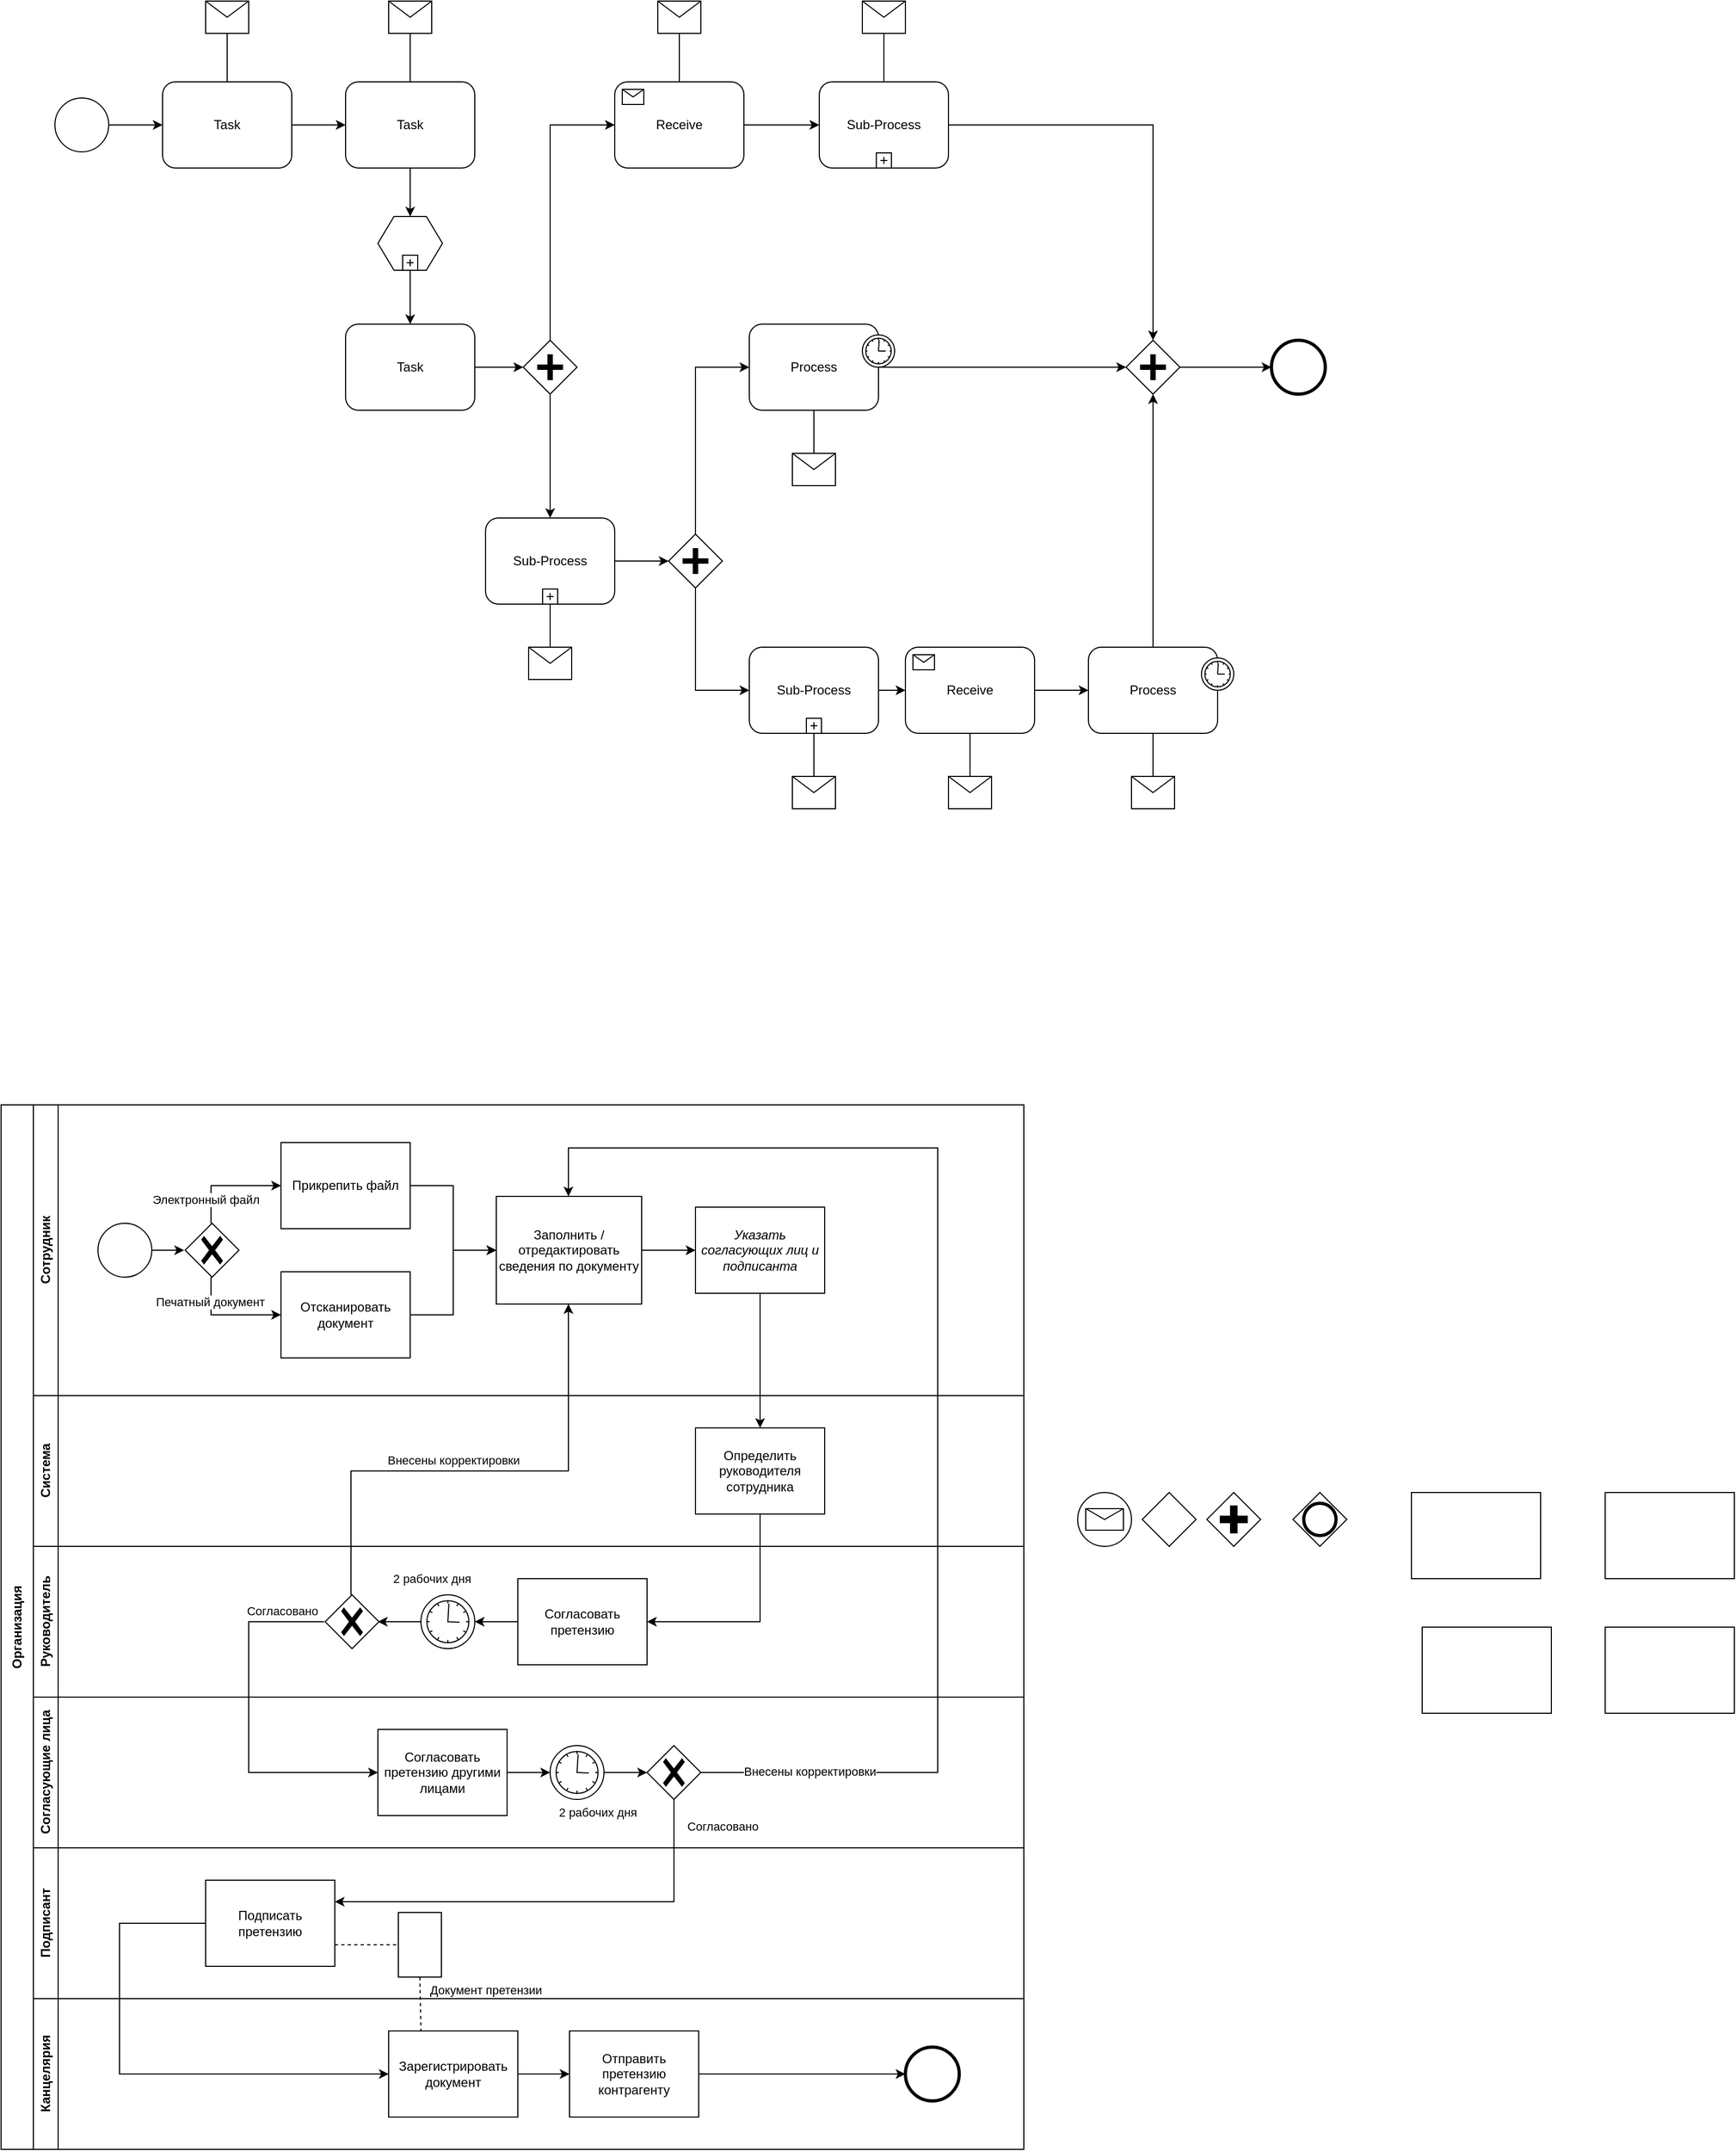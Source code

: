 <mxfile version="27.0.6">
  <diagram name="Page-1" id="2a216829-ef6e-dabb-86c1-c78162f3ba2b">
    <mxGraphModel dx="813" dy="467" grid="1" gridSize="10" guides="1" tooltips="1" connect="1" arrows="1" fold="1" page="1" pageScale="1" pageWidth="850" pageHeight="1100" background="none" math="0" shadow="0">
      <root>
        <mxCell id="0" />
        <mxCell id="1" parent="0" />
        <mxCell id="7a84cebc1def654-1" value="" style="shape=mxgraph.bpmn.shape;html=1;verticalLabelPosition=bottom;labelBackgroundColor=#ffffff;verticalAlign=top;perimeter=ellipsePerimeter;outline=standard;symbol=general;" parent="1" vertex="1">
          <mxGeometry x="260" y="265" width="50" height="50" as="geometry" />
        </mxCell>
        <mxCell id="7a84cebc1def654-2" value="Task" style="shape=ext;rounded=1;html=1;whiteSpace=wrap;" parent="1" vertex="1">
          <mxGeometry x="360" y="250" width="120" height="80" as="geometry" />
        </mxCell>
        <mxCell id="7a84cebc1def654-3" value="Task" style="shape=ext;rounded=1;html=1;whiteSpace=wrap;" parent="1" vertex="1">
          <mxGeometry x="530" y="250" width="120" height="80" as="geometry" />
        </mxCell>
        <mxCell id="7a84cebc1def654-4" value="" style="shape=message;whiteSpace=wrap;html=1;" parent="1" vertex="1">
          <mxGeometry x="400" y="175" width="40" height="30" as="geometry" />
        </mxCell>
        <mxCell id="7a84cebc1def654-5" value="" style="shape=message;whiteSpace=wrap;html=1;" parent="1" vertex="1">
          <mxGeometry x="570" y="175" width="40" height="30" as="geometry" />
        </mxCell>
        <mxCell id="7a84cebc1def654-6" value="" style="shape=hexagon;whiteSpace=wrap;html=1;perimeter=hexagonPerimeter;" parent="1" vertex="1">
          <mxGeometry x="560" y="375" width="60" height="50" as="geometry" />
        </mxCell>
        <mxCell id="7a84cebc1def654-7" value="" style="html=1;shape=plus;" parent="7a84cebc1def654-6" vertex="1">
          <mxGeometry x="0.5" y="1" width="14" height="14" relative="1" as="geometry">
            <mxPoint x="-7" y="-14" as="offset" />
          </mxGeometry>
        </mxCell>
        <mxCell id="7a84cebc1def654-8" value="Task" style="shape=ext;rounded=1;html=1;whiteSpace=wrap;" parent="1" vertex="1">
          <mxGeometry x="530" y="475" width="120" height="80" as="geometry" />
        </mxCell>
        <mxCell id="7a84cebc1def654-9" value="" style="shape=mxgraph.bpmn.shape;html=1;verticalLabelPosition=bottom;labelBackgroundColor=#ffffff;verticalAlign=top;perimeter=rhombusPerimeter;background=gateway;outline=none;symbol=parallelGw;" parent="1" vertex="1">
          <mxGeometry x="695" y="490" width="50" height="50" as="geometry" />
        </mxCell>
        <mxCell id="7a84cebc1def654-12" value="Sub-Process" style="html=1;whiteSpace=wrap;rounded=1;" parent="1" vertex="1">
          <mxGeometry x="970" y="250" width="120" height="80" as="geometry" />
        </mxCell>
        <mxCell id="7a84cebc1def654-13" value="" style="html=1;shape=plus;" parent="7a84cebc1def654-12" vertex="1">
          <mxGeometry x="0.5" y="1" width="14" height="14" relative="1" as="geometry">
            <mxPoint x="-7" y="-14" as="offset" />
          </mxGeometry>
        </mxCell>
        <mxCell id="7a84cebc1def654-14" value="Receive" style="html=1;whiteSpace=wrap;rounded=1;" parent="1" vertex="1">
          <mxGeometry x="780" y="250" width="120" height="80" as="geometry" />
        </mxCell>
        <mxCell id="7a84cebc1def654-15" value="" style="html=1;shape=message;" parent="7a84cebc1def654-14" vertex="1">
          <mxGeometry width="20" height="14" relative="1" as="geometry">
            <mxPoint x="7" y="7" as="offset" />
          </mxGeometry>
        </mxCell>
        <mxCell id="7a84cebc1def654-16" value="Process" style="html=1;whiteSpace=wrap;rounded=1;" parent="1" vertex="1">
          <mxGeometry x="905" y="475" width="120" height="80" as="geometry" />
        </mxCell>
        <mxCell id="7a84cebc1def654-17" value="" style="shape=mxgraph.bpmn.timer_start;perimeter=ellipsePerimeter;html=1;labelPosition=right;labelBackgroundColor=#ffffff;align=left;" parent="7a84cebc1def654-16" vertex="1">
          <mxGeometry x="1" width="30" height="30" relative="1" as="geometry">
            <mxPoint x="-15" y="10" as="offset" />
          </mxGeometry>
        </mxCell>
        <mxCell id="7a84cebc1def654-18" value="Process" style="html=1;whiteSpace=wrap;rounded=1;" parent="1" vertex="1">
          <mxGeometry x="1220" y="775" width="120" height="80" as="geometry" />
        </mxCell>
        <mxCell id="7a84cebc1def654-19" value="" style="shape=mxgraph.bpmn.timer_start;perimeter=ellipsePerimeter;html=1;labelPosition=right;labelBackgroundColor=#ffffff;align=left;" parent="7a84cebc1def654-18" vertex="1">
          <mxGeometry x="1" width="30" height="30" relative="1" as="geometry">
            <mxPoint x="-15" y="10" as="offset" />
          </mxGeometry>
        </mxCell>
        <mxCell id="7a84cebc1def654-20" value="Receive" style="html=1;whiteSpace=wrap;rounded=1;" parent="1" vertex="1">
          <mxGeometry x="1050" y="775" width="120" height="80" as="geometry" />
        </mxCell>
        <mxCell id="7a84cebc1def654-21" value="" style="html=1;shape=message;" parent="7a84cebc1def654-20" vertex="1">
          <mxGeometry width="20" height="14" relative="1" as="geometry">
            <mxPoint x="7" y="7" as="offset" />
          </mxGeometry>
        </mxCell>
        <mxCell id="7a84cebc1def654-22" value="Sub-Process" style="html=1;whiteSpace=wrap;rounded=1;" parent="1" vertex="1">
          <mxGeometry x="905" y="775" width="120" height="80" as="geometry" />
        </mxCell>
        <mxCell id="7a84cebc1def654-23" value="" style="html=1;shape=plus;" parent="7a84cebc1def654-22" vertex="1">
          <mxGeometry x="0.5" y="1" width="14" height="14" relative="1" as="geometry">
            <mxPoint x="-7" y="-14" as="offset" />
          </mxGeometry>
        </mxCell>
        <mxCell id="7a84cebc1def654-24" value="" style="shape=mxgraph.bpmn.shape;html=1;verticalLabelPosition=bottom;labelBackgroundColor=#ffffff;verticalAlign=top;perimeter=rhombusPerimeter;background=gateway;outline=none;symbol=parallelGw;" parent="1" vertex="1">
          <mxGeometry x="1255" y="490" width="50" height="50" as="geometry" />
        </mxCell>
        <mxCell id="7a84cebc1def654-26" value="" style="shape=mxgraph.bpmn.shape;html=1;verticalLabelPosition=bottom;labelBackgroundColor=#ffffff;verticalAlign=top;perimeter=ellipsePerimeter;outline=end;symbol=general;" parent="1" vertex="1">
          <mxGeometry x="1390" y="490.0" width="50" height="50" as="geometry" />
        </mxCell>
        <mxCell id="7a84cebc1def654-27" value="" style="shape=message;whiteSpace=wrap;html=1;" parent="1" vertex="1">
          <mxGeometry x="820" y="175" width="40" height="30" as="geometry" />
        </mxCell>
        <mxCell id="7a84cebc1def654-28" value="" style="shape=message;whiteSpace=wrap;html=1;" parent="1" vertex="1">
          <mxGeometry x="1010" y="175" width="40" height="30" as="geometry" />
        </mxCell>
        <mxCell id="7a84cebc1def654-29" value="Sub-Process" style="html=1;whiteSpace=wrap;rounded=1;" parent="1" vertex="1">
          <mxGeometry x="660" y="655" width="120" height="80" as="geometry" />
        </mxCell>
        <mxCell id="7a84cebc1def654-30" value="" style="html=1;shape=plus;" parent="7a84cebc1def654-29" vertex="1">
          <mxGeometry x="0.5" y="1" width="14" height="14" relative="1" as="geometry">
            <mxPoint x="-7" y="-14" as="offset" />
          </mxGeometry>
        </mxCell>
        <mxCell id="7a84cebc1def654-31" value="" style="shape=message;whiteSpace=wrap;html=1;" parent="1" vertex="1">
          <mxGeometry x="700" y="775" width="40" height="30" as="geometry" />
        </mxCell>
        <mxCell id="7a84cebc1def654-32" value="" style="shape=message;whiteSpace=wrap;html=1;" parent="1" vertex="1">
          <mxGeometry x="1090" y="895" width="40" height="30" as="geometry" />
        </mxCell>
        <mxCell id="7a84cebc1def654-33" value="" style="shape=message;whiteSpace=wrap;html=1;" parent="1" vertex="1">
          <mxGeometry x="1260" y="895" width="40" height="30" as="geometry" />
        </mxCell>
        <mxCell id="7a84cebc1def654-34" value="" style="shape=message;whiteSpace=wrap;html=1;" parent="1" vertex="1">
          <mxGeometry x="945" y="895" width="40" height="30" as="geometry" />
        </mxCell>
        <mxCell id="7a84cebc1def654-35" value="" style="shape=message;whiteSpace=wrap;html=1;" parent="1" vertex="1">
          <mxGeometry x="945" y="595" width="40" height="30" as="geometry" />
        </mxCell>
        <mxCell id="7a84cebc1def654-36" style="edgeStyle=orthogonalEdgeStyle;rounded=0;html=1;jettySize=auto;orthogonalLoop=1;" parent="1" source="7a84cebc1def654-1" target="7a84cebc1def654-2" edge="1">
          <mxGeometry relative="1" as="geometry" />
        </mxCell>
        <mxCell id="7a84cebc1def654-37" style="edgeStyle=orthogonalEdgeStyle;rounded=0;html=1;jettySize=auto;orthogonalLoop=1;endArrow=none;endFill=0;" parent="1" source="7a84cebc1def654-4" target="7a84cebc1def654-2" edge="1">
          <mxGeometry relative="1" as="geometry" />
        </mxCell>
        <mxCell id="7a84cebc1def654-38" style="edgeStyle=orthogonalEdgeStyle;rounded=0;html=1;jettySize=auto;orthogonalLoop=1;endArrow=none;endFill=0;" parent="1" source="7a84cebc1def654-5" target="7a84cebc1def654-3" edge="1">
          <mxGeometry relative="1" as="geometry" />
        </mxCell>
        <mxCell id="7a84cebc1def654-39" style="edgeStyle=orthogonalEdgeStyle;rounded=0;html=1;jettySize=auto;orthogonalLoop=1;" parent="1" source="7a84cebc1def654-2" target="7a84cebc1def654-3" edge="1">
          <mxGeometry relative="1" as="geometry" />
        </mxCell>
        <mxCell id="7a84cebc1def654-40" style="edgeStyle=orthogonalEdgeStyle;rounded=0;html=1;jettySize=auto;orthogonalLoop=1;" parent="1" source="7a84cebc1def654-14" target="7a84cebc1def654-12" edge="1">
          <mxGeometry relative="1" as="geometry" />
        </mxCell>
        <mxCell id="7a84cebc1def654-41" style="edgeStyle=orthogonalEdgeStyle;rounded=0;html=1;jettySize=auto;orthogonalLoop=1;endArrow=none;endFill=0;" parent="1" source="7a84cebc1def654-27" target="7a84cebc1def654-14" edge="1">
          <mxGeometry relative="1" as="geometry" />
        </mxCell>
        <mxCell id="7a84cebc1def654-42" style="edgeStyle=orthogonalEdgeStyle;rounded=0;html=1;jettySize=auto;orthogonalLoop=1;endArrow=none;endFill=0;" parent="1" source="7a84cebc1def654-28" target="7a84cebc1def654-12" edge="1">
          <mxGeometry relative="1" as="geometry" />
        </mxCell>
        <mxCell id="7a84cebc1def654-43" style="edgeStyle=orthogonalEdgeStyle;rounded=0;html=1;jettySize=auto;orthogonalLoop=1;" parent="1" source="7a84cebc1def654-12" target="7a84cebc1def654-24" edge="1">
          <mxGeometry relative="1" as="geometry">
            <mxPoint x="1290.0" y="475" as="targetPoint" />
            <Array as="points">
              <mxPoint x="1280" y="290" />
            </Array>
          </mxGeometry>
        </mxCell>
        <mxCell id="7a84cebc1def654-44" style="edgeStyle=orthogonalEdgeStyle;rounded=0;html=1;jettySize=auto;orthogonalLoop=1;" parent="1" source="7a84cebc1def654-16" target="7a84cebc1def654-24" edge="1">
          <mxGeometry relative="1" as="geometry" />
        </mxCell>
        <mxCell id="7a84cebc1def654-45" style="edgeStyle=orthogonalEdgeStyle;rounded=0;html=1;jettySize=auto;orthogonalLoop=1;" parent="1" source="7a84cebc1def654-18" target="7a84cebc1def654-24" edge="1">
          <mxGeometry relative="1" as="geometry" />
        </mxCell>
        <mxCell id="7a84cebc1def654-46" style="edgeStyle=orthogonalEdgeStyle;rounded=0;html=1;jettySize=auto;orthogonalLoop=1;" parent="1" source="7a84cebc1def654-24" target="7a84cebc1def654-26" edge="1">
          <mxGeometry relative="1" as="geometry" />
        </mxCell>
        <mxCell id="7a84cebc1def654-47" style="edgeStyle=orthogonalEdgeStyle;rounded=0;html=1;jettySize=auto;orthogonalLoop=1;" parent="1" source="7a84cebc1def654-3" target="7a84cebc1def654-6" edge="1">
          <mxGeometry relative="1" as="geometry" />
        </mxCell>
        <mxCell id="7a84cebc1def654-48" style="edgeStyle=orthogonalEdgeStyle;rounded=0;html=1;jettySize=auto;orthogonalLoop=1;" parent="1" source="7a84cebc1def654-6" target="7a84cebc1def654-8" edge="1">
          <mxGeometry relative="1" as="geometry" />
        </mxCell>
        <mxCell id="7a84cebc1def654-49" style="edgeStyle=orthogonalEdgeStyle;rounded=0;html=1;jettySize=auto;orthogonalLoop=1;" parent="1" source="7a84cebc1def654-8" target="7a84cebc1def654-9" edge="1">
          <mxGeometry relative="1" as="geometry" />
        </mxCell>
        <mxCell id="7a84cebc1def654-50" style="edgeStyle=orthogonalEdgeStyle;rounded=0;html=1;jettySize=auto;orthogonalLoop=1;" parent="1" source="7a84cebc1def654-9" target="7a84cebc1def654-14" edge="1">
          <mxGeometry relative="1" as="geometry">
            <Array as="points">
              <mxPoint x="720" y="290" />
            </Array>
          </mxGeometry>
        </mxCell>
        <mxCell id="7a84cebc1def654-51" style="edgeStyle=orthogonalEdgeStyle;rounded=0;html=1;jettySize=auto;orthogonalLoop=1;" parent="1" source="7a84cebc1def654-9" target="7a84cebc1def654-29" edge="1">
          <mxGeometry relative="1" as="geometry" />
        </mxCell>
        <mxCell id="7a84cebc1def654-52" style="edgeStyle=orthogonalEdgeStyle;rounded=0;html=1;jettySize=auto;orthogonalLoop=1;endArrow=none;endFill=0;" parent="1" source="7a84cebc1def654-31" target="7a84cebc1def654-29" edge="1">
          <mxGeometry relative="1" as="geometry" />
        </mxCell>
        <mxCell id="7a84cebc1def654-53" value="" style="shape=mxgraph.bpmn.shape;html=1;verticalLabelPosition=bottom;labelBackgroundColor=#ffffff;verticalAlign=top;perimeter=rhombusPerimeter;background=gateway;outline=none;symbol=parallelGw;" parent="1" vertex="1">
          <mxGeometry x="830" y="670" width="50" height="50" as="geometry" />
        </mxCell>
        <mxCell id="7a84cebc1def654-54" style="edgeStyle=orthogonalEdgeStyle;rounded=0;html=1;jettySize=auto;orthogonalLoop=1;" parent="1" source="7a84cebc1def654-53" target="7a84cebc1def654-22" edge="1">
          <mxGeometry relative="1" as="geometry">
            <Array as="points">
              <mxPoint x="855" y="815" />
            </Array>
          </mxGeometry>
        </mxCell>
        <mxCell id="7a84cebc1def654-55" style="edgeStyle=orthogonalEdgeStyle;rounded=0;html=1;jettySize=auto;orthogonalLoop=1;" parent="1" source="7a84cebc1def654-53" target="7a84cebc1def654-16" edge="1">
          <mxGeometry relative="1" as="geometry">
            <Array as="points">
              <mxPoint x="855" y="515" />
            </Array>
          </mxGeometry>
        </mxCell>
        <mxCell id="7a84cebc1def654-56" style="edgeStyle=orthogonalEdgeStyle;rounded=0;html=1;jettySize=auto;orthogonalLoop=1;endArrow=none;endFill=0;" parent="1" source="7a84cebc1def654-35" target="7a84cebc1def654-16" edge="1">
          <mxGeometry relative="1" as="geometry" />
        </mxCell>
        <mxCell id="7a84cebc1def654-58" style="edgeStyle=orthogonalEdgeStyle;rounded=0;html=1;jettySize=auto;orthogonalLoop=1;" parent="1" source="7a84cebc1def654-29" target="7a84cebc1def654-53" edge="1">
          <mxGeometry relative="1" as="geometry" />
        </mxCell>
        <mxCell id="7a84cebc1def654-59" style="edgeStyle=orthogonalEdgeStyle;rounded=0;html=1;jettySize=auto;orthogonalLoop=1;" parent="1" source="7a84cebc1def654-22" target="7a84cebc1def654-20" edge="1">
          <mxGeometry relative="1" as="geometry" />
        </mxCell>
        <mxCell id="7a84cebc1def654-60" style="edgeStyle=orthogonalEdgeStyle;rounded=0;html=1;jettySize=auto;orthogonalLoop=1;endArrow=none;endFill=0;" parent="1" source="7a84cebc1def654-34" target="7a84cebc1def654-22" edge="1">
          <mxGeometry relative="1" as="geometry" />
        </mxCell>
        <mxCell id="7a84cebc1def654-61" style="edgeStyle=orthogonalEdgeStyle;rounded=0;html=1;jettySize=auto;orthogonalLoop=1;endArrow=none;endFill=0;" parent="1" source="7a84cebc1def654-32" target="7a84cebc1def654-20" edge="1">
          <mxGeometry relative="1" as="geometry" />
        </mxCell>
        <mxCell id="7a84cebc1def654-63" style="edgeStyle=orthogonalEdgeStyle;rounded=0;html=1;jettySize=auto;orthogonalLoop=1;endArrow=none;endFill=0;" parent="1" source="7a84cebc1def654-33" target="7a84cebc1def654-18" edge="1">
          <mxGeometry relative="1" as="geometry" />
        </mxCell>
        <mxCell id="7a84cebc1def654-64" style="edgeStyle=orthogonalEdgeStyle;rounded=0;html=1;jettySize=auto;orthogonalLoop=1;" parent="1" source="7a84cebc1def654-20" target="7a84cebc1def654-18" edge="1">
          <mxGeometry relative="1" as="geometry" />
        </mxCell>
        <mxCell id="HCkOUnHi7pvoqi1z__WX-1" value="Организация" style="swimlane;horizontal=0;whiteSpace=wrap;html=1;startSize=30;" parent="1" vertex="1">
          <mxGeometry x="210" y="1200" width="950" height="970" as="geometry" />
        </mxCell>
        <mxCell id="HCkOUnHi7pvoqi1z__WX-2" value="Сотрудник" style="swimlane;horizontal=0;whiteSpace=wrap;html=1;" parent="HCkOUnHi7pvoqi1z__WX-1" vertex="1">
          <mxGeometry x="30" width="920" height="270" as="geometry" />
        </mxCell>
        <mxCell id="pdrf_oqs9kJigKSngzth-86" style="edgeStyle=orthogonalEdgeStyle;rounded=0;orthogonalLoop=1;jettySize=auto;html=1;" parent="HCkOUnHi7pvoqi1z__WX-2" source="pdrf_oqs9kJigKSngzth-5" edge="1">
          <mxGeometry relative="1" as="geometry">
            <mxPoint x="140.0" y="135.0" as="targetPoint" />
          </mxGeometry>
        </mxCell>
        <mxCell id="pdrf_oqs9kJigKSngzth-5" value="" style="points=[[0.145,0.145,0],[0.5,0,0],[0.855,0.145,0],[1,0.5,0],[0.855,0.855,0],[0.5,1,0],[0.145,0.855,0],[0,0.5,0]];shape=mxgraph.bpmn.event;html=1;verticalLabelPosition=bottom;labelBackgroundColor=#ffffff;verticalAlign=top;align=center;perimeter=ellipsePerimeter;outlineConnect=0;aspect=fixed;outline=standard;symbol=general;" parent="HCkOUnHi7pvoqi1z__WX-2" vertex="1">
          <mxGeometry x="60" y="110" width="50" height="50" as="geometry" />
        </mxCell>
        <mxCell id="pdrf_oqs9kJigKSngzth-59" style="edgeStyle=orthogonalEdgeStyle;rounded=0;orthogonalLoop=1;jettySize=auto;html=1;" parent="HCkOUnHi7pvoqi1z__WX-2" source="pdrf_oqs9kJigKSngzth-19" target="pdrf_oqs9kJigKSngzth-90" edge="1">
          <mxGeometry relative="1" as="geometry">
            <mxPoint x="379" y="75" as="targetPoint" />
          </mxGeometry>
        </mxCell>
        <mxCell id="pdrf_oqs9kJigKSngzth-19" value="Прикрепить файл" style="points=[[0.25,0,0],[0.5,0,0],[0.75,0,0],[1,0.25,0],[1,0.5,0],[1,0.75,0],[0.75,1,0],[0.5,1,0],[0.25,1,0],[0,0.75,0],[0,0.5,0],[0,0.25,0]];shape=mxgraph.bpmn.task2;whiteSpace=wrap;rectStyle=rounded;size=10;html=1;container=1;expand=0;collapsible=0;taskMarker=user;" parent="HCkOUnHi7pvoqi1z__WX-2" vertex="1">
          <mxGeometry x="230" y="35" width="120" height="80" as="geometry" />
        </mxCell>
        <mxCell id="pdrf_oqs9kJigKSngzth-61" style="edgeStyle=orthogonalEdgeStyle;rounded=0;orthogonalLoop=1;jettySize=auto;html=1;" parent="HCkOUnHi7pvoqi1z__WX-2" source="pdrf_oqs9kJigKSngzth-90" target="pdrf_oqs9kJigKSngzth-25" edge="1">
          <mxGeometry relative="1" as="geometry">
            <mxPoint x="499" y="75" as="sourcePoint" />
          </mxGeometry>
        </mxCell>
        <mxCell id="pdrf_oqs9kJigKSngzth-25" value="&lt;em data-end=&quot;568&quot; data-start=&quot;530&quot;&gt;Указать согласующих лиц и подписанта&lt;/em&gt;" style="points=[[0.25,0,0],[0.5,0,0],[0.75,0,0],[1,0.25,0],[1,0.5,0],[1,0.75,0],[0.75,1,0],[0.5,1,0],[0.25,1,0],[0,0.75,0],[0,0.5,0],[0,0.25,0]];shape=mxgraph.bpmn.task2;whiteSpace=wrap;rectStyle=rounded;size=10;html=1;container=1;expand=0;collapsible=0;taskMarker=user;" parent="HCkOUnHi7pvoqi1z__WX-2" vertex="1">
          <mxGeometry x="615" y="95" width="120" height="80" as="geometry" />
        </mxCell>
        <mxCell id="pdrf_oqs9kJigKSngzth-91" style="edgeStyle=orthogonalEdgeStyle;rounded=0;orthogonalLoop=1;jettySize=auto;html=1;" parent="HCkOUnHi7pvoqi1z__WX-2" source="pdrf_oqs9kJigKSngzth-83" target="pdrf_oqs9kJigKSngzth-90" edge="1">
          <mxGeometry relative="1" as="geometry" />
        </mxCell>
        <mxCell id="pdrf_oqs9kJigKSngzth-83" value="Отсканировать документ" style="points=[[0.25,0,0],[0.5,0,0],[0.75,0,0],[1,0.25,0],[1,0.5,0],[1,0.75,0],[0.75,1,0],[0.5,1,0],[0.25,1,0],[0,0.75,0],[0,0.5,0],[0,0.25,0]];shape=mxgraph.bpmn.task2;whiteSpace=wrap;rectStyle=rounded;size=10;html=1;container=1;expand=0;collapsible=0;taskMarker=user;" parent="HCkOUnHi7pvoqi1z__WX-2" vertex="1">
          <mxGeometry x="230" y="155" width="120" height="80" as="geometry" />
        </mxCell>
        <mxCell id="pdrf_oqs9kJigKSngzth-88" style="edgeStyle=orthogonalEdgeStyle;rounded=0;orthogonalLoop=1;jettySize=auto;html=1;" parent="HCkOUnHi7pvoqi1z__WX-2" target="pdrf_oqs9kJigKSngzth-19" edge="1">
          <mxGeometry relative="1" as="geometry">
            <Array as="points">
              <mxPoint x="165" y="75" />
            </Array>
            <mxPoint x="165" y="110" as="sourcePoint" />
          </mxGeometry>
        </mxCell>
        <mxCell id="pdrf_oqs9kJigKSngzth-121" value="Электронный файл" style="edgeLabel;html=1;align=center;verticalAlign=middle;resizable=0;points=[];" parent="pdrf_oqs9kJigKSngzth-88" vertex="1" connectable="0">
          <mxGeometry x="-0.097" y="2" relative="1" as="geometry">
            <mxPoint x="-15" y="15" as="offset" />
          </mxGeometry>
        </mxCell>
        <mxCell id="pdrf_oqs9kJigKSngzth-89" style="edgeStyle=orthogonalEdgeStyle;rounded=0;orthogonalLoop=1;jettySize=auto;html=1;" parent="HCkOUnHi7pvoqi1z__WX-2" target="pdrf_oqs9kJigKSngzth-83" edge="1">
          <mxGeometry relative="1" as="geometry">
            <Array as="points">
              <mxPoint x="165" y="195" />
            </Array>
            <mxPoint x="165" y="160" as="sourcePoint" />
          </mxGeometry>
        </mxCell>
        <mxCell id="pdrf_oqs9kJigKSngzth-122" value="Печатный документ" style="edgeLabel;html=1;align=center;verticalAlign=middle;resizable=0;points=[];" parent="pdrf_oqs9kJigKSngzth-89" vertex="1" connectable="0">
          <mxGeometry x="-0.434" y="-2" relative="1" as="geometry">
            <mxPoint x="1" y="-6" as="offset" />
          </mxGeometry>
        </mxCell>
        <mxCell id="pdrf_oqs9kJigKSngzth-90" value="Заполнить / отредактировать сведения по документу" style="points=[[0.25,0,0],[0.5,0,0],[0.75,0,0],[1,0.25,0],[1,0.5,0],[1,0.75,0],[0.75,1,0],[0.5,1,0],[0.25,1,0],[0,0.75,0],[0,0.5,0],[0,0.25,0]];shape=mxgraph.bpmn.task2;whiteSpace=wrap;rectStyle=rounded;size=10;html=1;container=1;expand=0;collapsible=0;taskMarker=abstract;isLoopComp=1;isLoopStandard=1;" parent="HCkOUnHi7pvoqi1z__WX-2" vertex="1">
          <mxGeometry x="430" y="85" width="135" height="100" as="geometry" />
        </mxCell>
        <mxCell id="1AihCm6kMVY_3IpBuIRc-1" value="" style="points=[[0.25,0.25,0],[0.5,0,0],[0.75,0.25,0],[1,0.5,0],[0.75,0.75,0],[0.5,1,0],[0.25,0.75,0],[0,0.5,0]];shape=mxgraph.bpmn.gateway2;html=1;verticalLabelPosition=bottom;labelBackgroundColor=#ffffff;verticalAlign=top;align=center;perimeter=rhombusPerimeter;outlineConnect=0;outline=none;symbol=none;gwType=exclusive;" vertex="1" parent="HCkOUnHi7pvoqi1z__WX-2">
          <mxGeometry x="141" y="110" width="50" height="50" as="geometry" />
        </mxCell>
        <mxCell id="HCkOUnHi7pvoqi1z__WX-4" value="Система" style="swimlane;horizontal=0;whiteSpace=wrap;html=1;" parent="HCkOUnHi7pvoqi1z__WX-1" vertex="1">
          <mxGeometry x="30" y="270" width="920" height="140" as="geometry" />
        </mxCell>
        <mxCell id="pdrf_oqs9kJigKSngzth-26" value="Определить руководителя сотрудника" style="points=[[0.25,0,0],[0.5,0,0],[0.75,0,0],[1,0.25,0],[1,0.5,0],[1,0.75,0],[0.75,1,0],[0.5,1,0],[0.25,1,0],[0,0.75,0],[0,0.5,0],[0,0.25,0]];shape=mxgraph.bpmn.task2;whiteSpace=wrap;rectStyle=rounded;size=10;html=1;container=1;expand=0;collapsible=0;taskMarker=script;" parent="HCkOUnHi7pvoqi1z__WX-4" vertex="1">
          <mxGeometry x="615" y="30" width="120" height="80" as="geometry" />
        </mxCell>
        <mxCell id="HCkOUnHi7pvoqi1z__WX-6" value="&lt;div&gt;Согласующие лица&lt;/div&gt;" style="swimlane;horizontal=0;whiteSpace=wrap;html=1;" parent="HCkOUnHi7pvoqi1z__WX-1" vertex="1">
          <mxGeometry x="30" y="550" width="920" height="140" as="geometry" />
        </mxCell>
        <mxCell id="pdrf_oqs9kJigKSngzth-98" style="edgeStyle=orthogonalEdgeStyle;rounded=0;orthogonalLoop=1;jettySize=auto;html=1;" parent="HCkOUnHi7pvoqi1z__WX-6" source="pdrf_oqs9kJigKSngzth-44" target="pdrf_oqs9kJigKSngzth-106" edge="1">
          <mxGeometry relative="1" as="geometry" />
        </mxCell>
        <mxCell id="pdrf_oqs9kJigKSngzth-44" value="Согласовать претензию другими лицами" style="points=[[0.25,0,0],[0.5,0,0],[0.75,0,0],[1,0.25,0],[1,0.5,0],[1,0.75,0],[0.75,1,0],[0.5,1,0],[0.25,1,0],[0,0.75,0],[0,0.5,0],[0,0.25,0]];shape=mxgraph.bpmn.task2;whiteSpace=wrap;rectStyle=rounded;size=10;html=1;container=1;expand=0;collapsible=0;taskMarker=user;" parent="HCkOUnHi7pvoqi1z__WX-6" vertex="1">
          <mxGeometry x="320" y="30" width="120" height="80" as="geometry" />
        </mxCell>
        <mxCell id="pdrf_oqs9kJigKSngzth-107" value="2 рабочих дня" style="edgeStyle=orthogonalEdgeStyle;rounded=0;orthogonalLoop=1;jettySize=auto;html=1;" parent="HCkOUnHi7pvoqi1z__WX-6" source="pdrf_oqs9kJigKSngzth-106" edge="1">
          <mxGeometry x="-1" y="-37" relative="1" as="geometry">
            <mxPoint x="-6" as="offset" />
            <mxPoint x="570" y="70" as="targetPoint" />
          </mxGeometry>
        </mxCell>
        <mxCell id="pdrf_oqs9kJigKSngzth-106" value="" style="points=[[0.145,0.145,0],[0.5,0,0],[0.855,0.145,0],[1,0.5,0],[0.855,0.855,0],[0.5,1,0],[0.145,0.855,0],[0,0.5,0]];shape=mxgraph.bpmn.event;html=1;verticalLabelPosition=bottom;labelBackgroundColor=#ffffff;verticalAlign=top;align=center;perimeter=ellipsePerimeter;outlineConnect=0;aspect=fixed;outline=standard;symbol=timer;" parent="HCkOUnHi7pvoqi1z__WX-6" vertex="1">
          <mxGeometry x="480" y="45" width="50" height="50" as="geometry" />
        </mxCell>
        <mxCell id="1AihCm6kMVY_3IpBuIRc-3" value="" style="points=[[0.25,0.25,0],[0.5,0,0],[0.75,0.25,0],[1,0.5,0],[0.75,0.75,0],[0.5,1,0],[0.25,0.75,0],[0,0.5,0]];shape=mxgraph.bpmn.gateway2;html=1;verticalLabelPosition=bottom;labelBackgroundColor=#ffffff;verticalAlign=top;align=center;perimeter=rhombusPerimeter;outlineConnect=0;outline=none;symbol=none;gwType=exclusive;" vertex="1" parent="HCkOUnHi7pvoqi1z__WX-6">
          <mxGeometry x="570" y="45" width="50" height="50" as="geometry" />
        </mxCell>
        <mxCell id="HCkOUnHi7pvoqi1z__WX-5" value="Руководитель" style="swimlane;horizontal=0;whiteSpace=wrap;html=1;" parent="HCkOUnHi7pvoqi1z__WX-1" vertex="1">
          <mxGeometry x="30" y="410" width="920" height="140" as="geometry" />
        </mxCell>
        <mxCell id="pdrf_oqs9kJigKSngzth-104" style="edgeStyle=orthogonalEdgeStyle;rounded=0;orthogonalLoop=1;jettySize=auto;html=1;" parent="HCkOUnHi7pvoqi1z__WX-5" source="pdrf_oqs9kJigKSngzth-30" target="pdrf_oqs9kJigKSngzth-8" edge="1">
          <mxGeometry relative="1" as="geometry" />
        </mxCell>
        <mxCell id="pdrf_oqs9kJigKSngzth-30" value="Согласовать претензию" style="points=[[0.25,0,0],[0.5,0,0],[0.75,0,0],[1,0.25,0],[1,0.5,0],[1,0.75,0],[0.75,1,0],[0.5,1,0],[0.25,1,0],[0,0.75,0],[0,0.5,0],[0,0.25,0]];shape=mxgraph.bpmn.task2;whiteSpace=wrap;rectStyle=rounded;size=10;html=1;container=1;expand=0;collapsible=0;taskMarker=user;" parent="HCkOUnHi7pvoqi1z__WX-5" vertex="1">
          <mxGeometry x="450" y="30" width="120" height="80" as="geometry" />
        </mxCell>
        <mxCell id="pdrf_oqs9kJigKSngzth-105" value="2 рабочих дня" style="edgeStyle=orthogonalEdgeStyle;rounded=0;orthogonalLoop=1;jettySize=auto;html=1;" parent="HCkOUnHi7pvoqi1z__WX-5" source="pdrf_oqs9kJigKSngzth-8" edge="1">
          <mxGeometry x="-1" y="-41" relative="1" as="geometry">
            <mxPoint x="10" y="1" as="offset" />
            <mxPoint x="320" y="70" as="targetPoint" />
          </mxGeometry>
        </mxCell>
        <mxCell id="pdrf_oqs9kJigKSngzth-8" value="" style="points=[[0.145,0.145,0],[0.5,0,0],[0.855,0.145,0],[1,0.5,0],[0.855,0.855,0],[0.5,1,0],[0.145,0.855,0],[0,0.5,0]];shape=mxgraph.bpmn.event;html=1;verticalLabelPosition=bottom;labelBackgroundColor=#ffffff;verticalAlign=top;align=center;perimeter=ellipsePerimeter;outlineConnect=0;aspect=fixed;outline=standard;symbol=timer;" parent="HCkOUnHi7pvoqi1z__WX-5" vertex="1">
          <mxGeometry x="360" y="45" width="50" height="50" as="geometry" />
        </mxCell>
        <mxCell id="1AihCm6kMVY_3IpBuIRc-2" value="" style="points=[[0.25,0.25,0],[0.5,0,0],[0.75,0.25,0],[1,0.5,0],[0.75,0.75,0],[0.5,1,0],[0.25,0.75,0],[0,0.5,0]];shape=mxgraph.bpmn.gateway2;html=1;verticalLabelPosition=bottom;labelBackgroundColor=#ffffff;verticalAlign=top;align=center;perimeter=rhombusPerimeter;outlineConnect=0;outline=none;symbol=none;gwType=exclusive;" vertex="1" parent="HCkOUnHi7pvoqi1z__WX-5">
          <mxGeometry x="271" y="45" width="50" height="50" as="geometry" />
        </mxCell>
        <mxCell id="HCkOUnHi7pvoqi1z__WX-7" value="Подписант" style="swimlane;horizontal=0;whiteSpace=wrap;html=1;" parent="HCkOUnHi7pvoqi1z__WX-1" vertex="1">
          <mxGeometry x="30" y="690" width="920" height="140" as="geometry" />
        </mxCell>
        <mxCell id="pdrf_oqs9kJigKSngzth-46" value="Подписать претензию" style="points=[[0.25,0,0],[0.5,0,0],[0.75,0,0],[1,0.25,0],[1,0.5,0],[1,0.75,0],[0.75,1,0],[0.5,1,0],[0.25,1,0],[0,0.75,0],[0,0.5,0],[0,0.25,0]];shape=mxgraph.bpmn.task2;whiteSpace=wrap;rectStyle=rounded;size=10;html=1;container=1;expand=0;collapsible=0;taskMarker=user;" parent="HCkOUnHi7pvoqi1z__WX-7" vertex="1">
          <mxGeometry x="160" y="30" width="120" height="80" as="geometry" />
        </mxCell>
        <mxCell id="pdrf_oqs9kJigKSngzth-115" value="" style="shape=mxgraph.bpmn.data2;labelPosition=center;verticalLabelPosition=bottom;align=center;verticalAlign=top;size=15;html=1;" parent="HCkOUnHi7pvoqi1z__WX-7" vertex="1">
          <mxGeometry x="339" y="60" width="40" height="60" as="geometry" />
        </mxCell>
        <mxCell id="pdrf_oqs9kJigKSngzth-116" value="" style="endArrow=none;dashed=1;html=1;rounded=0;entryX=0;entryY=0.5;entryDx=0;entryDy=0;entryPerimeter=0;exitX=1;exitY=0.75;exitDx=0;exitDy=0;exitPerimeter=0;" parent="HCkOUnHi7pvoqi1z__WX-7" source="pdrf_oqs9kJigKSngzth-46" target="pdrf_oqs9kJigKSngzth-115" edge="1">
          <mxGeometry width="50" height="50" relative="1" as="geometry">
            <mxPoint x="265" y="96" as="sourcePoint" />
            <mxPoint x="300" y="195" as="targetPoint" />
          </mxGeometry>
        </mxCell>
        <mxCell id="HCkOUnHi7pvoqi1z__WX-8" value="Канцелярия" style="swimlane;horizontal=0;whiteSpace=wrap;html=1;" parent="HCkOUnHi7pvoqi1z__WX-1" vertex="1">
          <mxGeometry x="30" y="830" width="920" height="140" as="geometry" />
        </mxCell>
        <mxCell id="pdrf_oqs9kJigKSngzth-102" style="edgeStyle=orthogonalEdgeStyle;rounded=0;orthogonalLoop=1;jettySize=auto;html=1;" parent="HCkOUnHi7pvoqi1z__WX-8" source="pdrf_oqs9kJigKSngzth-47" target="pdrf_oqs9kJigKSngzth-48" edge="1">
          <mxGeometry relative="1" as="geometry" />
        </mxCell>
        <mxCell id="pdrf_oqs9kJigKSngzth-47" value="Зарегистрировать документ" style="points=[[0.25,0,0],[0.5,0,0],[0.75,0,0],[1,0.25,0],[1,0.5,0],[1,0.75,0],[0.75,1,0],[0.5,1,0],[0.25,1,0],[0,0.75,0],[0,0.5,0],[0,0.25,0]];shape=mxgraph.bpmn.task2;whiteSpace=wrap;rectStyle=rounded;size=10;html=1;container=1;expand=0;collapsible=0;taskMarker=user;" parent="HCkOUnHi7pvoqi1z__WX-8" vertex="1">
          <mxGeometry x="330" y="30" width="120" height="80" as="geometry" />
        </mxCell>
        <mxCell id="pdrf_oqs9kJigKSngzth-103" style="edgeStyle=orthogonalEdgeStyle;rounded=0;orthogonalLoop=1;jettySize=auto;html=1;" parent="HCkOUnHi7pvoqi1z__WX-8" source="pdrf_oqs9kJigKSngzth-48" target="pdrf_oqs9kJigKSngzth-6" edge="1">
          <mxGeometry relative="1" as="geometry" />
        </mxCell>
        <mxCell id="pdrf_oqs9kJigKSngzth-48" value="Отправить претензию контрагенту" style="points=[[0.25,0,0],[0.5,0,0],[0.75,0,0],[1,0.25,0],[1,0.5,0],[1,0.75,0],[0.75,1,0],[0.5,1,0],[0.25,1,0],[0,0.75,0],[0,0.5,0],[0,0.25,0]];shape=mxgraph.bpmn.task2;whiteSpace=wrap;rectStyle=rounded;size=10;html=1;container=1;expand=0;collapsible=0;taskMarker=send;" parent="HCkOUnHi7pvoqi1z__WX-8" vertex="1">
          <mxGeometry x="498" y="30" width="120" height="80" as="geometry" />
        </mxCell>
        <mxCell id="pdrf_oqs9kJigKSngzth-6" value="" style="points=[[0.145,0.145,0],[0.5,0,0],[0.855,0.145,0],[1,0.5,0],[0.855,0.855,0],[0.5,1,0],[0.145,0.855,0],[0,0.5,0]];shape=mxgraph.bpmn.event;html=1;verticalLabelPosition=bottom;labelBackgroundColor=#ffffff;verticalAlign=top;align=center;perimeter=ellipsePerimeter;outlineConnect=0;aspect=fixed;outline=end;symbol=terminate2;" parent="HCkOUnHi7pvoqi1z__WX-8" vertex="1">
          <mxGeometry x="810" y="45" width="50" height="50" as="geometry" />
        </mxCell>
        <mxCell id="pdrf_oqs9kJigKSngzth-62" style="edgeStyle=orthogonalEdgeStyle;rounded=0;orthogonalLoop=1;jettySize=auto;html=1;" parent="HCkOUnHi7pvoqi1z__WX-1" source="pdrf_oqs9kJigKSngzth-25" target="pdrf_oqs9kJigKSngzth-26" edge="1">
          <mxGeometry relative="1" as="geometry" />
        </mxCell>
        <mxCell id="pdrf_oqs9kJigKSngzth-92" style="edgeStyle=orthogonalEdgeStyle;rounded=0;orthogonalLoop=1;jettySize=auto;html=1;" parent="HCkOUnHi7pvoqi1z__WX-1" source="pdrf_oqs9kJigKSngzth-26" target="pdrf_oqs9kJigKSngzth-30" edge="1">
          <mxGeometry relative="1" as="geometry">
            <Array as="points">
              <mxPoint x="705" y="480" />
            </Array>
          </mxGeometry>
        </mxCell>
        <mxCell id="pdrf_oqs9kJigKSngzth-94" style="edgeStyle=orthogonalEdgeStyle;rounded=0;orthogonalLoop=1;jettySize=auto;html=1;" parent="HCkOUnHi7pvoqi1z__WX-1" target="pdrf_oqs9kJigKSngzth-90" edge="1">
          <mxGeometry relative="1" as="geometry">
            <Array as="points">
              <mxPoint x="325" y="340" />
              <mxPoint x="527" y="340" />
            </Array>
            <mxPoint x="325" y="455" as="sourcePoint" />
          </mxGeometry>
        </mxCell>
        <mxCell id="pdrf_oqs9kJigKSngzth-123" value="Внесены корректировки" style="edgeLabel;html=1;align=center;verticalAlign=middle;resizable=0;points=[];" parent="pdrf_oqs9kJigKSngzth-94" vertex="1" connectable="0">
          <mxGeometry x="-0.708" y="-1" relative="1" as="geometry">
            <mxPoint x="94" y="-56" as="offset" />
          </mxGeometry>
        </mxCell>
        <mxCell id="pdrf_oqs9kJigKSngzth-95" style="edgeStyle=orthogonalEdgeStyle;rounded=0;orthogonalLoop=1;jettySize=auto;html=1;" parent="HCkOUnHi7pvoqi1z__WX-1" target="pdrf_oqs9kJigKSngzth-44" edge="1">
          <mxGeometry relative="1" as="geometry">
            <Array as="points">
              <mxPoint x="230" y="480" />
              <mxPoint x="230" y="620" />
            </Array>
            <mxPoint x="300.0" y="480" as="sourcePoint" />
          </mxGeometry>
        </mxCell>
        <mxCell id="pdrf_oqs9kJigKSngzth-125" value="Согласовано" style="edgeLabel;html=1;align=center;verticalAlign=middle;resizable=0;points=[];" parent="pdrf_oqs9kJigKSngzth-95" vertex="1" connectable="0">
          <mxGeometry x="-0.717" y="1" relative="1" as="geometry">
            <mxPoint x="7" y="-11" as="offset" />
          </mxGeometry>
        </mxCell>
        <mxCell id="pdrf_oqs9kJigKSngzth-99" style="edgeStyle=orthogonalEdgeStyle;rounded=0;orthogonalLoop=1;jettySize=auto;html=1;" parent="HCkOUnHi7pvoqi1z__WX-1" target="pdrf_oqs9kJigKSngzth-90" edge="1">
          <mxGeometry relative="1" as="geometry">
            <Array as="points">
              <mxPoint x="870" y="620" />
              <mxPoint x="870" y="40" />
              <mxPoint x="527" y="40" />
            </Array>
            <mxPoint x="650" y="620" as="sourcePoint" />
          </mxGeometry>
        </mxCell>
        <mxCell id="pdrf_oqs9kJigKSngzth-127" value="Внесены корректировки" style="edgeLabel;html=1;align=center;verticalAlign=middle;resizable=0;points=[];" parent="pdrf_oqs9kJigKSngzth-99" vertex="1" connectable="0">
          <mxGeometry x="-0.91" y="1" relative="1" as="geometry">
            <mxPoint x="47" as="offset" />
          </mxGeometry>
        </mxCell>
        <mxCell id="pdrf_oqs9kJigKSngzth-100" style="edgeStyle=orthogonalEdgeStyle;rounded=0;orthogonalLoop=1;jettySize=auto;html=1;" parent="HCkOUnHi7pvoqi1z__WX-1" target="pdrf_oqs9kJigKSngzth-46" edge="1">
          <mxGeometry relative="1" as="geometry">
            <Array as="points">
              <mxPoint x="625" y="740" />
            </Array>
            <mxPoint x="625" y="645" as="sourcePoint" />
          </mxGeometry>
        </mxCell>
        <mxCell id="pdrf_oqs9kJigKSngzth-128" value="Согласовано" style="edgeLabel;html=1;align=center;verticalAlign=middle;resizable=0;points=[];" parent="pdrf_oqs9kJigKSngzth-100" vertex="1" connectable="0">
          <mxGeometry x="-0.879" y="1" relative="1" as="geometry">
            <mxPoint x="44" as="offset" />
          </mxGeometry>
        </mxCell>
        <mxCell id="pdrf_oqs9kJigKSngzth-101" style="edgeStyle=orthogonalEdgeStyle;rounded=0;orthogonalLoop=1;jettySize=auto;html=1;" parent="HCkOUnHi7pvoqi1z__WX-1" source="pdrf_oqs9kJigKSngzth-46" target="pdrf_oqs9kJigKSngzth-47" edge="1">
          <mxGeometry relative="1" as="geometry">
            <Array as="points">
              <mxPoint x="110" y="760" />
              <mxPoint x="110" y="900" />
            </Array>
          </mxGeometry>
        </mxCell>
        <mxCell id="pdrf_oqs9kJigKSngzth-117" value="" style="endArrow=none;dashed=1;html=1;rounded=0;entryX=0.25;entryY=0;entryDx=0;entryDy=0;entryPerimeter=0;exitX=0.5;exitY=1;exitDx=0;exitDy=0;exitPerimeter=0;" parent="HCkOUnHi7pvoqi1z__WX-1" source="pdrf_oqs9kJigKSngzth-115" target="pdrf_oqs9kJigKSngzth-47" edge="1">
          <mxGeometry width="50" height="50" relative="1" as="geometry">
            <mxPoint x="380" y="780" as="sourcePoint" />
            <mxPoint x="439" y="780" as="targetPoint" />
          </mxGeometry>
        </mxCell>
        <mxCell id="pdrf_oqs9kJigKSngzth-129" value="Документ претензии" style="edgeLabel;html=1;align=center;verticalAlign=middle;resizable=0;points=[];" parent="pdrf_oqs9kJigKSngzth-117" vertex="1" connectable="0">
          <mxGeometry x="-0.514" relative="1" as="geometry">
            <mxPoint x="61" as="offset" />
          </mxGeometry>
        </mxCell>
        <mxCell id="pdrf_oqs9kJigKSngzth-9" value="" style="points=[[0.145,0.145,0],[0.5,0,0],[0.855,0.145,0],[1,0.5,0],[0.855,0.855,0],[0.5,1,0],[0.145,0.855,0],[0,0.5,0]];shape=mxgraph.bpmn.event;html=1;verticalLabelPosition=bottom;labelBackgroundColor=#ffffff;verticalAlign=top;align=center;perimeter=ellipsePerimeter;outlineConnect=0;aspect=fixed;outline=standard;symbol=message;" parent="1" vertex="1">
          <mxGeometry x="1210" y="1560" width="50" height="50" as="geometry" />
        </mxCell>
        <mxCell id="pdrf_oqs9kJigKSngzth-10" value="" style="points=[[0.25,0.25,0],[0.5,0,0],[0.75,0.25,0],[1,0.5,0],[0.75,0.75,0],[0.5,1,0],[0.25,0.75,0],[0,0.5,0]];shape=mxgraph.bpmn.gateway2;html=1;verticalLabelPosition=bottom;labelBackgroundColor=#ffffff;verticalAlign=top;align=center;perimeter=rhombusPerimeter;outlineConnect=0;outline=none;symbol=none;gwType=parallel;" parent="1" vertex="1">
          <mxGeometry x="1330" y="1560" width="50" height="50" as="geometry" />
        </mxCell>
        <mxCell id="pdrf_oqs9kJigKSngzth-11" value="" style="points=[[0.25,0.25,0],[0.5,0,0],[0.75,0.25,0],[1,0.5,0],[0.75,0.75,0],[0.5,1,0],[0.25,0.75,0],[0,0.5,0]];shape=mxgraph.bpmn.gateway2;html=1;verticalLabelPosition=bottom;labelBackgroundColor=#ffffff;verticalAlign=top;align=center;perimeter=rhombusPerimeter;outlineConnect=0;outline=end;symbol=general;" parent="1" vertex="1">
          <mxGeometry x="1410" y="1560" width="50" height="50" as="geometry" />
        </mxCell>
        <mxCell id="pdrf_oqs9kJigKSngzth-12" value="" style="points=[[0.25,0.25,0],[0.5,0,0],[0.75,0.25,0],[1,0.5,0],[0.75,0.75,0],[0.5,1,0],[0.25,0.75,0],[0,0.5,0]];shape=mxgraph.bpmn.gateway2;html=1;verticalLabelPosition=bottom;labelBackgroundColor=#ffffff;verticalAlign=top;align=center;perimeter=rhombusPerimeter;outlineConnect=0;outline=none;symbol=none;" parent="1" vertex="1">
          <mxGeometry x="1270" y="1560" width="50" height="50" as="geometry" />
        </mxCell>
        <mxCell id="pdrf_oqs9kJigKSngzth-15" value="" style="points=[[0.25,0,0],[0.5,0,0],[0.75,0,0],[1,0.25,0],[1,0.5,0],[1,0.75,0],[0.75,1,0],[0.5,1,0],[0.25,1,0],[0,0.75,0],[0,0.5,0],[0,0.25,0]];shape=mxgraph.bpmn.task2;whiteSpace=wrap;rectStyle=rounded;size=10;html=1;container=1;expand=0;collapsible=0;taskMarker=script;" parent="1" vertex="1">
          <mxGeometry x="1520" y="1560" width="120" height="80" as="geometry" />
        </mxCell>
        <mxCell id="pdrf_oqs9kJigKSngzth-16" value="" style="points=[[0.25,0,0],[0.5,0,0],[0.75,0,0],[1,0.25,0],[1,0.5,0],[1,0.75,0],[0.75,1,0],[0.5,1,0],[0.25,1,0],[0,0.75,0],[0,0.5,0],[0,0.25,0]];shape=mxgraph.bpmn.task2;whiteSpace=wrap;rectStyle=rounded;size=10;html=1;container=1;expand=0;collapsible=0;taskMarker=user;" parent="1" vertex="1">
          <mxGeometry x="1700" y="1560" width="120" height="80" as="geometry" />
        </mxCell>
        <mxCell id="pdrf_oqs9kJigKSngzth-17" value="" style="points=[[0.25,0,0],[0.5,0,0],[0.75,0,0],[1,0.25,0],[1,0.5,0],[1,0.75,0],[0.75,1,0],[0.5,1,0],[0.25,1,0],[0,0.75,0],[0,0.5,0],[0,0.25,0]];shape=mxgraph.bpmn.task2;whiteSpace=wrap;rectStyle=rounded;size=10;html=1;container=1;expand=0;collapsible=0;taskMarker=receive;" parent="1" vertex="1">
          <mxGeometry x="1530" y="1685" width="120" height="80" as="geometry" />
        </mxCell>
        <mxCell id="pdrf_oqs9kJigKSngzth-18" value="" style="points=[[0.25,0,0],[0.5,0,0],[0.75,0,0],[1,0.25,0],[1,0.5,0],[1,0.75,0],[0.75,1,0],[0.5,1,0],[0.25,1,0],[0,0.75,0],[0,0.5,0],[0,0.25,0]];shape=mxgraph.bpmn.task2;whiteSpace=wrap;rectStyle=rounded;size=10;html=1;container=1;expand=0;collapsible=0;taskMarker=send;" parent="1" vertex="1">
          <mxGeometry x="1700" y="1685" width="120" height="80" as="geometry" />
        </mxCell>
      </root>
    </mxGraphModel>
  </diagram>
</mxfile>
